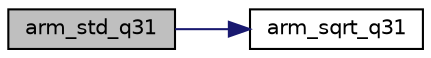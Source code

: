 digraph "arm_std_q31"
{
  edge [fontname="Helvetica",fontsize="10",labelfontname="Helvetica",labelfontsize="10"];
  node [fontname="Helvetica",fontsize="10",shape=record];
  rankdir="LR";
  Node5 [label="arm_std_q31",height=0.2,width=0.4,color="black", fillcolor="grey75", style="filled", fontcolor="black"];
  Node5 -> Node6 [color="midnightblue",fontsize="10",style="solid",fontname="Helvetica"];
  Node6 [label="arm_sqrt_q31",height=0.2,width=0.4,color="black", fillcolor="white", style="filled",URL="$group___s_q_r_t.html#ga119e25831e141d734d7ef10636670058",tooltip="Q31 square root function. "];
}
